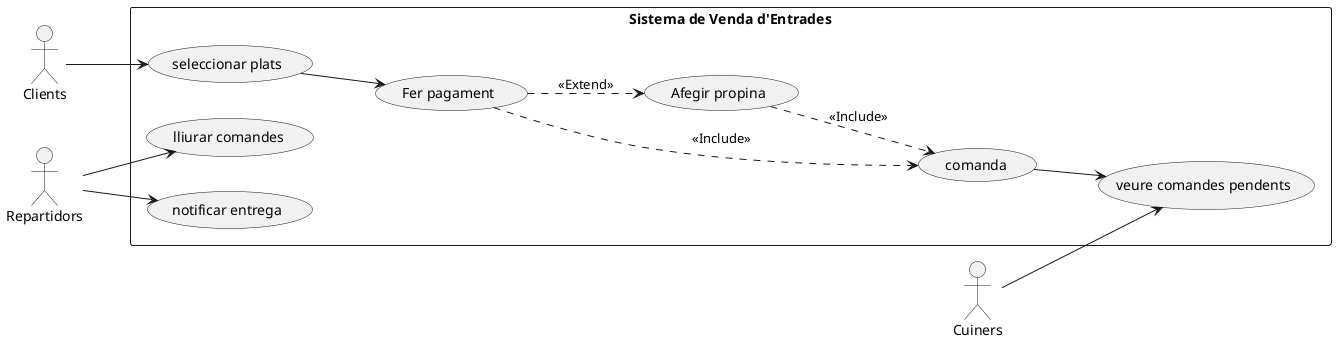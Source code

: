@startuml
left to right direction

actor Clients
actor Cuiners
actor Repartidors

rectangle "Sistema de Venda d'Entrades" {
   Clients --> (seleccionar plats)
   (seleccionar plats) --> (Fer pagament)
   (Fer pagament) ..> ( comanda): << Include >>
   (Fer pagament) ..> (Afegir propina): << Extend >>
   (Afegir propina) ..> ( comanda): << Include >>
   Cuiners --> (veure comandes pendents)
   ( comanda) --> (veure comandes pendents)
   Repartidors  --> ( lliurar comandes)
   Repartidors  --> (notificar entrega)
}
@enduml